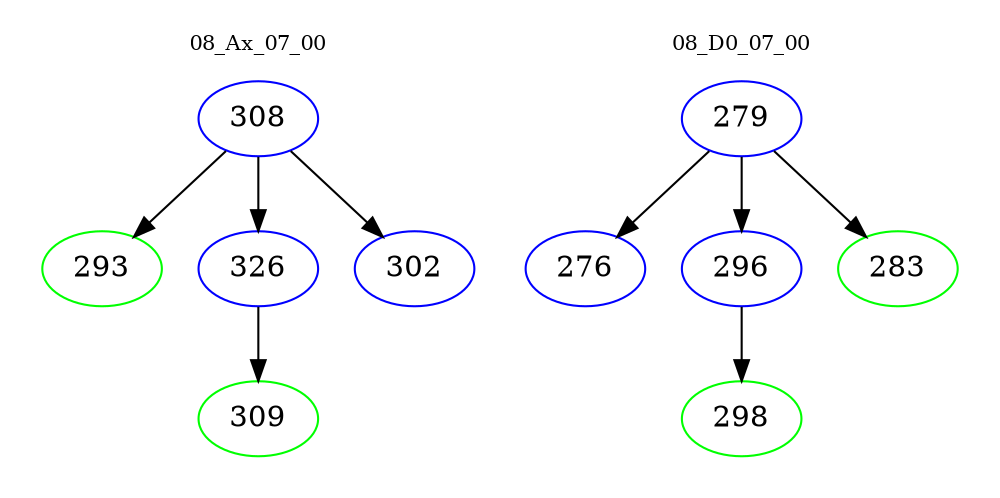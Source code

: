 digraph{
subgraph cluster_0 {
color = white
label = "08_Ax_07_00";
fontsize=10;
T0_308 [label="308", color="blue"]
T0_308 -> T0_293 [color="black"]
T0_293 [label="293", color="green"]
T0_308 -> T0_326 [color="black"]
T0_326 [label="326", color="blue"]
T0_326 -> T0_309 [color="black"]
T0_309 [label="309", color="green"]
T0_308 -> T0_302 [color="black"]
T0_302 [label="302", color="blue"]
}
subgraph cluster_1 {
color = white
label = "08_D0_07_00";
fontsize=10;
T1_279 [label="279", color="blue"]
T1_279 -> T1_276 [color="black"]
T1_276 [label="276", color="blue"]
T1_279 -> T1_296 [color="black"]
T1_296 [label="296", color="blue"]
T1_296 -> T1_298 [color="black"]
T1_298 [label="298", color="green"]
T1_279 -> T1_283 [color="black"]
T1_283 [label="283", color="green"]
}
}
